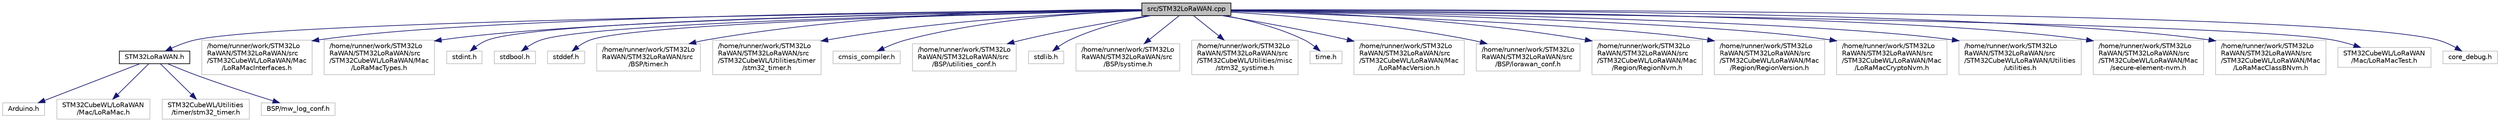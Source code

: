 digraph "src/STM32LoRaWAN.cpp"
{
 // LATEX_PDF_SIZE
  edge [fontname="Helvetica",fontsize="10",labelfontname="Helvetica",labelfontsize="10"];
  node [fontname="Helvetica",fontsize="10",shape=record];
  Node1 [label="src/STM32LoRaWAN.cpp",height=0.2,width=0.4,color="black", fillcolor="grey75", style="filled", fontcolor="black",tooltip="Main implementation for the STM32LoRaWAN library."];
  Node1 -> Node2 [color="midnightblue",fontsize="10",style="solid",fontname="Helvetica"];
  Node2 [label="STM32LoRaWAN.h",height=0.2,width=0.4,color="black", fillcolor="white", style="filled",URL="$STM32LoRaWAN_8h.html",tooltip="Main header for the STM32LoRaWAN library."];
  Node2 -> Node3 [color="midnightblue",fontsize="10",style="solid",fontname="Helvetica"];
  Node3 [label="Arduino.h",height=0.2,width=0.4,color="grey75", fillcolor="white", style="filled",tooltip=" "];
  Node2 -> Node4 [color="midnightblue",fontsize="10",style="solid",fontname="Helvetica"];
  Node4 [label="STM32CubeWL/LoRaWAN\l/Mac/LoRaMac.h",height=0.2,width=0.4,color="grey75", fillcolor="white", style="filled",tooltip=" "];
  Node2 -> Node5 [color="midnightblue",fontsize="10",style="solid",fontname="Helvetica"];
  Node5 [label="STM32CubeWL/Utilities\l/timer/stm32_timer.h",height=0.2,width=0.4,color="grey75", fillcolor="white", style="filled",tooltip=" "];
  Node2 -> Node6 [color="midnightblue",fontsize="10",style="solid",fontname="Helvetica"];
  Node6 [label="BSP/mw_log_conf.h",height=0.2,width=0.4,color="grey75", fillcolor="white", style="filled",tooltip=" "];
  Node1 -> Node7 [color="midnightblue",fontsize="10",style="solid",fontname="Helvetica"];
  Node7 [label="/home/runner/work/STM32Lo\lRaWAN/STM32LoRaWAN/src\l/STM32CubeWL/LoRaWAN/Mac\l/LoRaMacInterfaces.h",height=0.2,width=0.4,color="grey75", fillcolor="white", style="filled",tooltip=" "];
  Node1 -> Node8 [color="midnightblue",fontsize="10",style="solid",fontname="Helvetica"];
  Node8 [label="/home/runner/work/STM32Lo\lRaWAN/STM32LoRaWAN/src\l/STM32CubeWL/LoRaWAN/Mac\l/LoRaMacTypes.h",height=0.2,width=0.4,color="grey75", fillcolor="white", style="filled",tooltip=" "];
  Node1 -> Node9 [color="midnightblue",fontsize="10",style="solid",fontname="Helvetica"];
  Node9 [label="stdint.h",height=0.2,width=0.4,color="grey75", fillcolor="white", style="filled",tooltip=" "];
  Node1 -> Node10 [color="midnightblue",fontsize="10",style="solid",fontname="Helvetica"];
  Node10 [label="stdbool.h",height=0.2,width=0.4,color="grey75", fillcolor="white", style="filled",tooltip=" "];
  Node1 -> Node11 [color="midnightblue",fontsize="10",style="solid",fontname="Helvetica"];
  Node11 [label="stddef.h",height=0.2,width=0.4,color="grey75", fillcolor="white", style="filled",tooltip=" "];
  Node1 -> Node12 [color="midnightblue",fontsize="10",style="solid",fontname="Helvetica"];
  Node12 [label="/home/runner/work/STM32Lo\lRaWAN/STM32LoRaWAN/src\l/BSP/timer.h",height=0.2,width=0.4,color="grey75", fillcolor="white", style="filled",tooltip=" "];
  Node1 -> Node13 [color="midnightblue",fontsize="10",style="solid",fontname="Helvetica"];
  Node13 [label="/home/runner/work/STM32Lo\lRaWAN/STM32LoRaWAN/src\l/STM32CubeWL/Utilities/timer\l/stm32_timer.h",height=0.2,width=0.4,color="grey75", fillcolor="white", style="filled",tooltip=" "];
  Node1 -> Node14 [color="midnightblue",fontsize="10",style="solid",fontname="Helvetica"];
  Node14 [label="cmsis_compiler.h",height=0.2,width=0.4,color="grey75", fillcolor="white", style="filled",tooltip=" "];
  Node1 -> Node15 [color="midnightblue",fontsize="10",style="solid",fontname="Helvetica"];
  Node15 [label="/home/runner/work/STM32Lo\lRaWAN/STM32LoRaWAN/src\l/BSP/utilities_conf.h",height=0.2,width=0.4,color="grey75", fillcolor="white", style="filled",tooltip=" "];
  Node1 -> Node16 [color="midnightblue",fontsize="10",style="solid",fontname="Helvetica"];
  Node16 [label="stdlib.h",height=0.2,width=0.4,color="grey75", fillcolor="white", style="filled",tooltip=" "];
  Node1 -> Node17 [color="midnightblue",fontsize="10",style="solid",fontname="Helvetica"];
  Node17 [label="/home/runner/work/STM32Lo\lRaWAN/STM32LoRaWAN/src\l/BSP/systime.h",height=0.2,width=0.4,color="grey75", fillcolor="white", style="filled",tooltip=" "];
  Node1 -> Node18 [color="midnightblue",fontsize="10",style="solid",fontname="Helvetica"];
  Node18 [label="/home/runner/work/STM32Lo\lRaWAN/STM32LoRaWAN/src\l/STM32CubeWL/Utilities/misc\l/stm32_systime.h",height=0.2,width=0.4,color="grey75", fillcolor="white", style="filled",tooltip=" "];
  Node1 -> Node19 [color="midnightblue",fontsize="10",style="solid",fontname="Helvetica"];
  Node19 [label="time.h",height=0.2,width=0.4,color="grey75", fillcolor="white", style="filled",tooltip=" "];
  Node1 -> Node20 [color="midnightblue",fontsize="10",style="solid",fontname="Helvetica"];
  Node20 [label="/home/runner/work/STM32Lo\lRaWAN/STM32LoRaWAN/src\l/STM32CubeWL/LoRaWAN/Mac\l/LoRaMacVersion.h",height=0.2,width=0.4,color="grey75", fillcolor="white", style="filled",tooltip=" "];
  Node1 -> Node21 [color="midnightblue",fontsize="10",style="solid",fontname="Helvetica"];
  Node21 [label="/home/runner/work/STM32Lo\lRaWAN/STM32LoRaWAN/src\l/BSP/lorawan_conf.h",height=0.2,width=0.4,color="grey75", fillcolor="white", style="filled",tooltip=" "];
  Node1 -> Node22 [color="midnightblue",fontsize="10",style="solid",fontname="Helvetica"];
  Node22 [label="/home/runner/work/STM32Lo\lRaWAN/STM32LoRaWAN/src\l/STM32CubeWL/LoRaWAN/Mac\l/Region/RegionNvm.h",height=0.2,width=0.4,color="grey75", fillcolor="white", style="filled",tooltip=" "];
  Node1 -> Node23 [color="midnightblue",fontsize="10",style="solid",fontname="Helvetica"];
  Node23 [label="/home/runner/work/STM32Lo\lRaWAN/STM32LoRaWAN/src\l/STM32CubeWL/LoRaWAN/Mac\l/Region/RegionVersion.h",height=0.2,width=0.4,color="grey75", fillcolor="white", style="filled",tooltip=" "];
  Node1 -> Node24 [color="midnightblue",fontsize="10",style="solid",fontname="Helvetica"];
  Node24 [label="/home/runner/work/STM32Lo\lRaWAN/STM32LoRaWAN/src\l/STM32CubeWL/LoRaWAN/Mac\l/LoRaMacCryptoNvm.h",height=0.2,width=0.4,color="grey75", fillcolor="white", style="filled",tooltip=" "];
  Node1 -> Node25 [color="midnightblue",fontsize="10",style="solid",fontname="Helvetica"];
  Node25 [label="/home/runner/work/STM32Lo\lRaWAN/STM32LoRaWAN/src\l/STM32CubeWL/LoRaWAN/Utilities\l/utilities.h",height=0.2,width=0.4,color="grey75", fillcolor="white", style="filled",tooltip=" "];
  Node1 -> Node26 [color="midnightblue",fontsize="10",style="solid",fontname="Helvetica"];
  Node26 [label="/home/runner/work/STM32Lo\lRaWAN/STM32LoRaWAN/src\l/STM32CubeWL/LoRaWAN/Mac\l/secure-element-nvm.h",height=0.2,width=0.4,color="grey75", fillcolor="white", style="filled",tooltip=" "];
  Node1 -> Node27 [color="midnightblue",fontsize="10",style="solid",fontname="Helvetica"];
  Node27 [label="/home/runner/work/STM32Lo\lRaWAN/STM32LoRaWAN/src\l/STM32CubeWL/LoRaWAN/Mac\l/LoRaMacClassBNvm.h",height=0.2,width=0.4,color="grey75", fillcolor="white", style="filled",tooltip=" "];
  Node1 -> Node28 [color="midnightblue",fontsize="10",style="solid",fontname="Helvetica"];
  Node28 [label="STM32CubeWL/LoRaWAN\l/Mac/LoRaMacTest.h",height=0.2,width=0.4,color="grey75", fillcolor="white", style="filled",tooltip=" "];
  Node1 -> Node29 [color="midnightblue",fontsize="10",style="solid",fontname="Helvetica"];
  Node29 [label="core_debug.h",height=0.2,width=0.4,color="grey75", fillcolor="white", style="filled",tooltip=" "];
}

